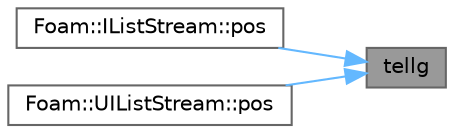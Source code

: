 digraph "tellg"
{
 // LATEX_PDF_SIZE
  bgcolor="transparent";
  edge [fontname=Helvetica,fontsize=10,labelfontname=Helvetica,labelfontsize=10];
  node [fontname=Helvetica,fontsize=10,shape=box,height=0.2,width=0.4];
  rankdir="RL";
  Node1 [id="Node000001",label="tellg",height=0.2,width=0.4,color="gray40", fillcolor="grey60", style="filled", fontcolor="black",tooltip=" "];
  Node1 -> Node2 [id="edge1_Node000001_Node000002",dir="back",color="steelblue1",style="solid",tooltip=" "];
  Node2 [id="Node000002",label="Foam::IListStream::pos",height=0.2,width=0.4,color="grey40", fillcolor="white", style="filled",URL="$classFoam_1_1IListStream.html#ae63e1ed4c179a47de0f688dcfe724341",tooltip=" "];
  Node1 -> Node3 [id="edge2_Node000001_Node000003",dir="back",color="steelblue1",style="solid",tooltip=" "];
  Node3 [id="Node000003",label="Foam::UIListStream::pos",height=0.2,width=0.4,color="grey40", fillcolor="white", style="filled",URL="$classFoam_1_1UIListStream.html#ae63e1ed4c179a47de0f688dcfe724341",tooltip=" "];
}
